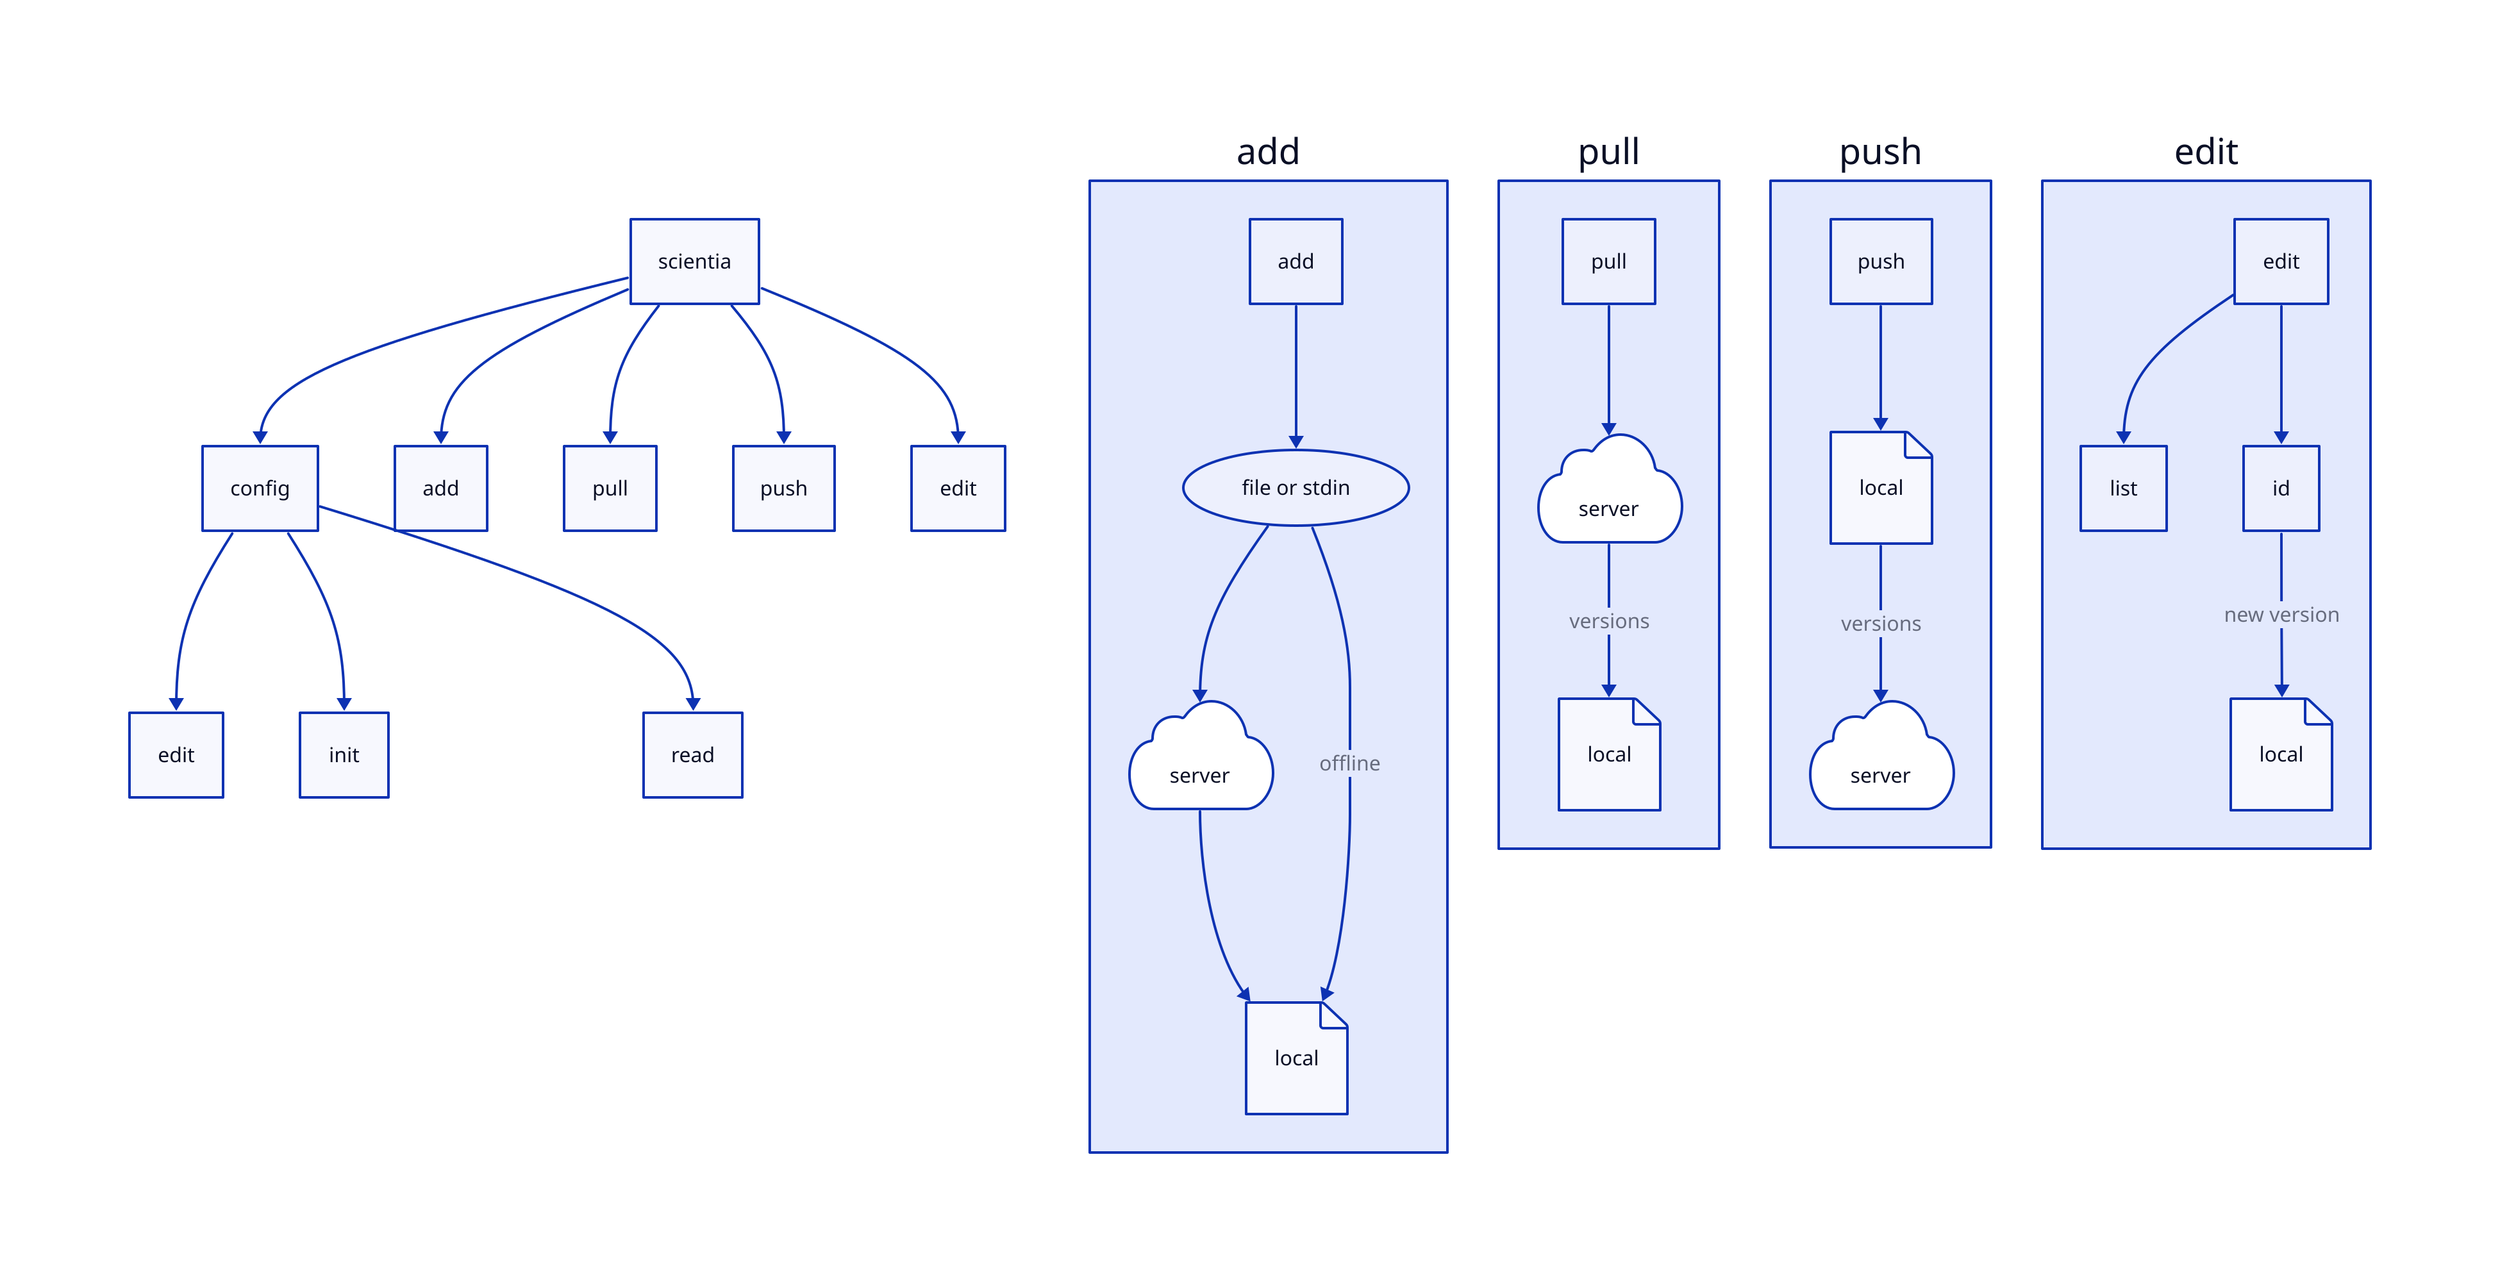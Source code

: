sc: scientia
cfg: config
cfg_edit: edit
cfg_init: init
cfg_read: read
add: add
pull: pull
push: push
edit: edit

sc -> cfg
cfg -> cfg_init
cfg -> cfg_edit
cfg -> cfg_read

sc -> add

addContainer: add {
    add_param: file or stdin
    add_param.shape: oval
    server: server
    server.shape: cloud
    local: local
    local.shape: page

    add -> add_param
    add_param -> server
    server -> local
    add_param -> local: offline
}

sc -> pull

pullContainer: pull {
    server: server
    server.shape: cloud
    local: local
    local.shape: page

    pull -> server
    server -> local: versions
}

sc -> push

pushContainer: push {
    server: server
    server.shape: cloud
    local: local
    local.shape: page

    push -> local
    local -> server: versions
}

sc -> edit

editContainer: edit {
    local: local
    local.shape: page

    edit_list: list
    edit_id: id

    edit -> edit_list
    edit -> edit_id

    edit_id -> local: new version
}
